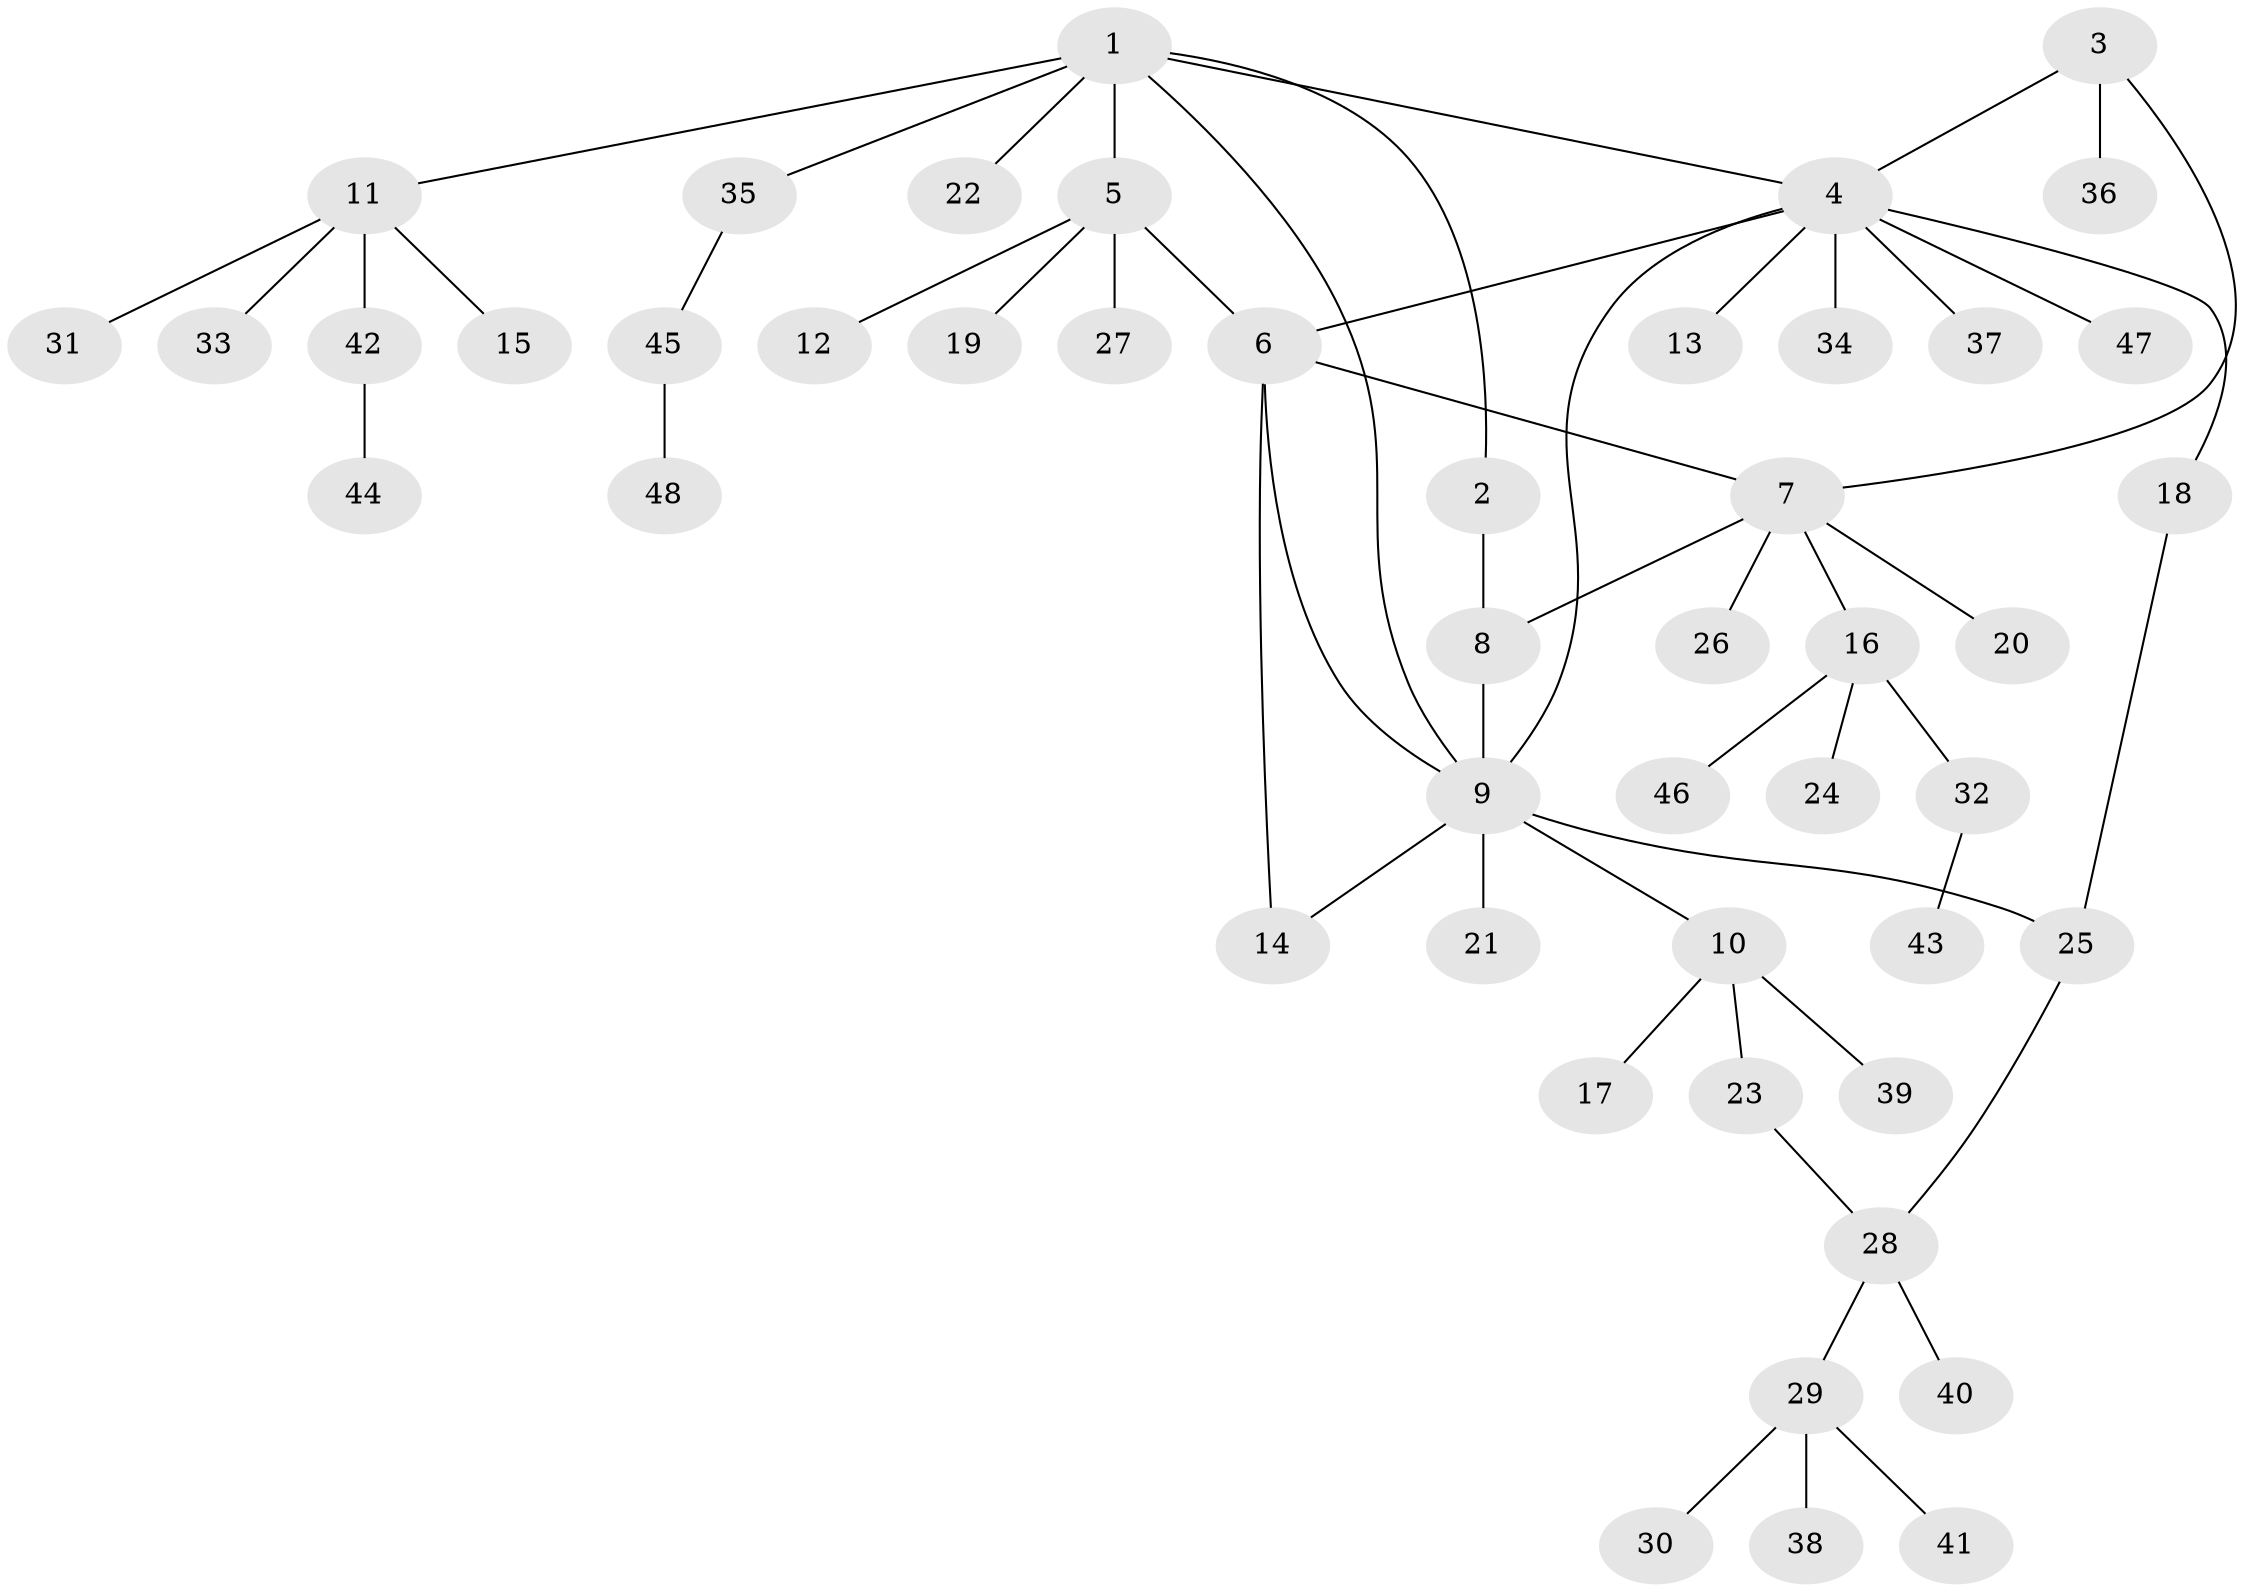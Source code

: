 // coarse degree distribution, {8: 0.06666666666666667, 4: 0.13333333333333333, 3: 0.13333333333333333, 2: 0.4, 1: 0.26666666666666666}
// Generated by graph-tools (version 1.1) at 2025/52/03/04/25 22:52:35]
// undirected, 48 vertices, 56 edges
graph export_dot {
  node [color=gray90,style=filled];
  1;
  2;
  3;
  4;
  5;
  6;
  7;
  8;
  9;
  10;
  11;
  12;
  13;
  14;
  15;
  16;
  17;
  18;
  19;
  20;
  21;
  22;
  23;
  24;
  25;
  26;
  27;
  28;
  29;
  30;
  31;
  32;
  33;
  34;
  35;
  36;
  37;
  38;
  39;
  40;
  41;
  42;
  43;
  44;
  45;
  46;
  47;
  48;
  1 -- 2;
  1 -- 4;
  1 -- 5;
  1 -- 9;
  1 -- 11;
  1 -- 22;
  1 -- 35;
  2 -- 8;
  3 -- 4;
  3 -- 7;
  3 -- 36;
  4 -- 6;
  4 -- 9;
  4 -- 13;
  4 -- 18;
  4 -- 34;
  4 -- 37;
  4 -- 47;
  5 -- 6;
  5 -- 12;
  5 -- 19;
  5 -- 27;
  6 -- 7;
  6 -- 9;
  6 -- 14;
  7 -- 8;
  7 -- 16;
  7 -- 20;
  7 -- 26;
  8 -- 9;
  9 -- 10;
  9 -- 14;
  9 -- 21;
  9 -- 25;
  10 -- 17;
  10 -- 23;
  10 -- 39;
  11 -- 15;
  11 -- 31;
  11 -- 33;
  11 -- 42;
  16 -- 24;
  16 -- 32;
  16 -- 46;
  18 -- 25;
  23 -- 28;
  25 -- 28;
  28 -- 29;
  28 -- 40;
  29 -- 30;
  29 -- 38;
  29 -- 41;
  32 -- 43;
  35 -- 45;
  42 -- 44;
  45 -- 48;
}
